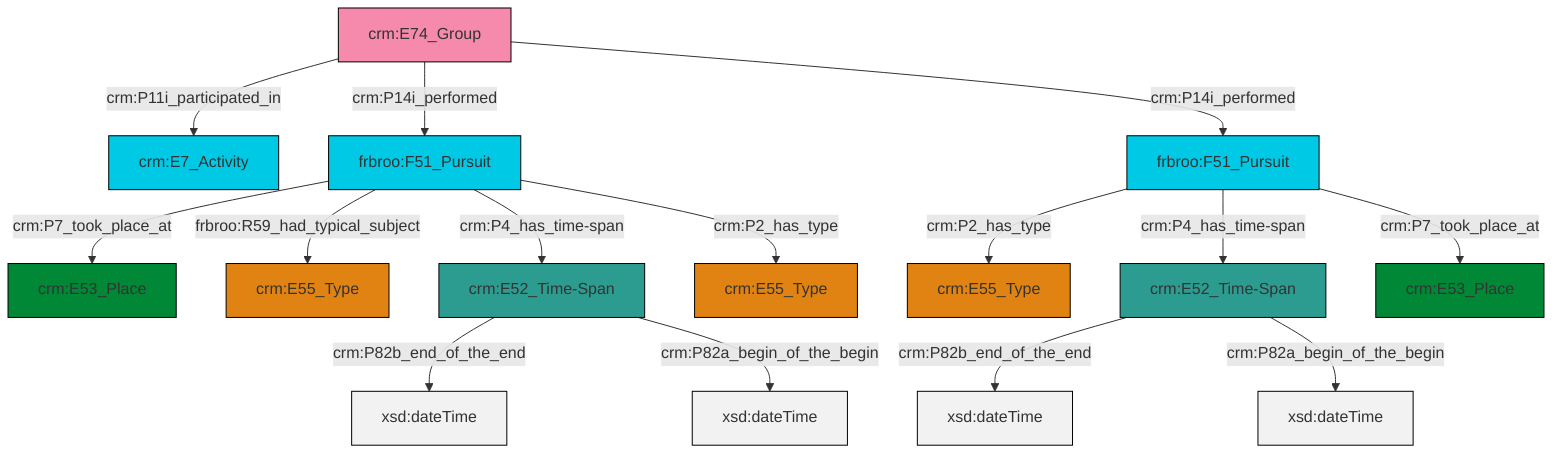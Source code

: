 graph TD
classDef Literal fill:#f2f2f2,stroke:#000000;
classDef CRM_Entity fill:#FFFFFF,stroke:#000000;
classDef Temporal_Entity fill:#00C9E6, stroke:#000000;
classDef Type fill:#E18312, stroke:#000000;
classDef Time-Span fill:#2C9C91, stroke:#000000;
classDef Appellation fill:#FFEB7F, stroke:#000000;
classDef Place fill:#008836, stroke:#000000;
classDef Persistent_Item fill:#B266B2, stroke:#000000;
classDef Conceptual_Object fill:#FFD700, stroke:#000000;
classDef Physical_Thing fill:#D2B48C, stroke:#000000;
classDef Actor fill:#f58aad, stroke:#000000;
classDef PC_Classes fill:#4ce600, stroke:#000000;
classDef Multi fill:#cccccc,stroke:#000000;

4["frbroo:F51_Pursuit"]:::Temporal_Entity -->|crm:P7_took_place_at| 5["crm:E53_Place"]:::Place
6["crm:E52_Time-Span"]:::Time-Span -->|crm:P82b_end_of_the_end| 7[xsd:dateTime]:::Literal
0["crm:E74_Group"]:::Actor -->|crm:P11i_participated_in| 8["crm:E7_Activity"]:::Temporal_Entity
9["frbroo:F51_Pursuit"]:::Temporal_Entity -->|crm:P2_has_type| 2["crm:E55_Type"]:::Type
9["frbroo:F51_Pursuit"]:::Temporal_Entity -->|crm:P4_has_time-span| 10["crm:E52_Time-Span"]:::Time-Span
10["crm:E52_Time-Span"]:::Time-Span -->|crm:P82b_end_of_the_end| 13[xsd:dateTime]:::Literal
4["frbroo:F51_Pursuit"]:::Temporal_Entity -->|frbroo:R59_had_typical_subject| 18["crm:E55_Type"]:::Type
6["crm:E52_Time-Span"]:::Time-Span -->|crm:P82a_begin_of_the_begin| 19[xsd:dateTime]:::Literal
0["crm:E74_Group"]:::Actor -->|crm:P14i_performed| 4["frbroo:F51_Pursuit"]:::Temporal_Entity
0["crm:E74_Group"]:::Actor -->|crm:P14i_performed| 9["frbroo:F51_Pursuit"]:::Temporal_Entity
4["frbroo:F51_Pursuit"]:::Temporal_Entity -->|crm:P4_has_time-span| 6["crm:E52_Time-Span"]:::Time-Span
10["crm:E52_Time-Span"]:::Time-Span -->|crm:P82a_begin_of_the_begin| 25[xsd:dateTime]:::Literal
9["frbroo:F51_Pursuit"]:::Temporal_Entity -->|crm:P7_took_place_at| 23["crm:E53_Place"]:::Place
4["frbroo:F51_Pursuit"]:::Temporal_Entity -->|crm:P2_has_type| 11["crm:E55_Type"]:::Type